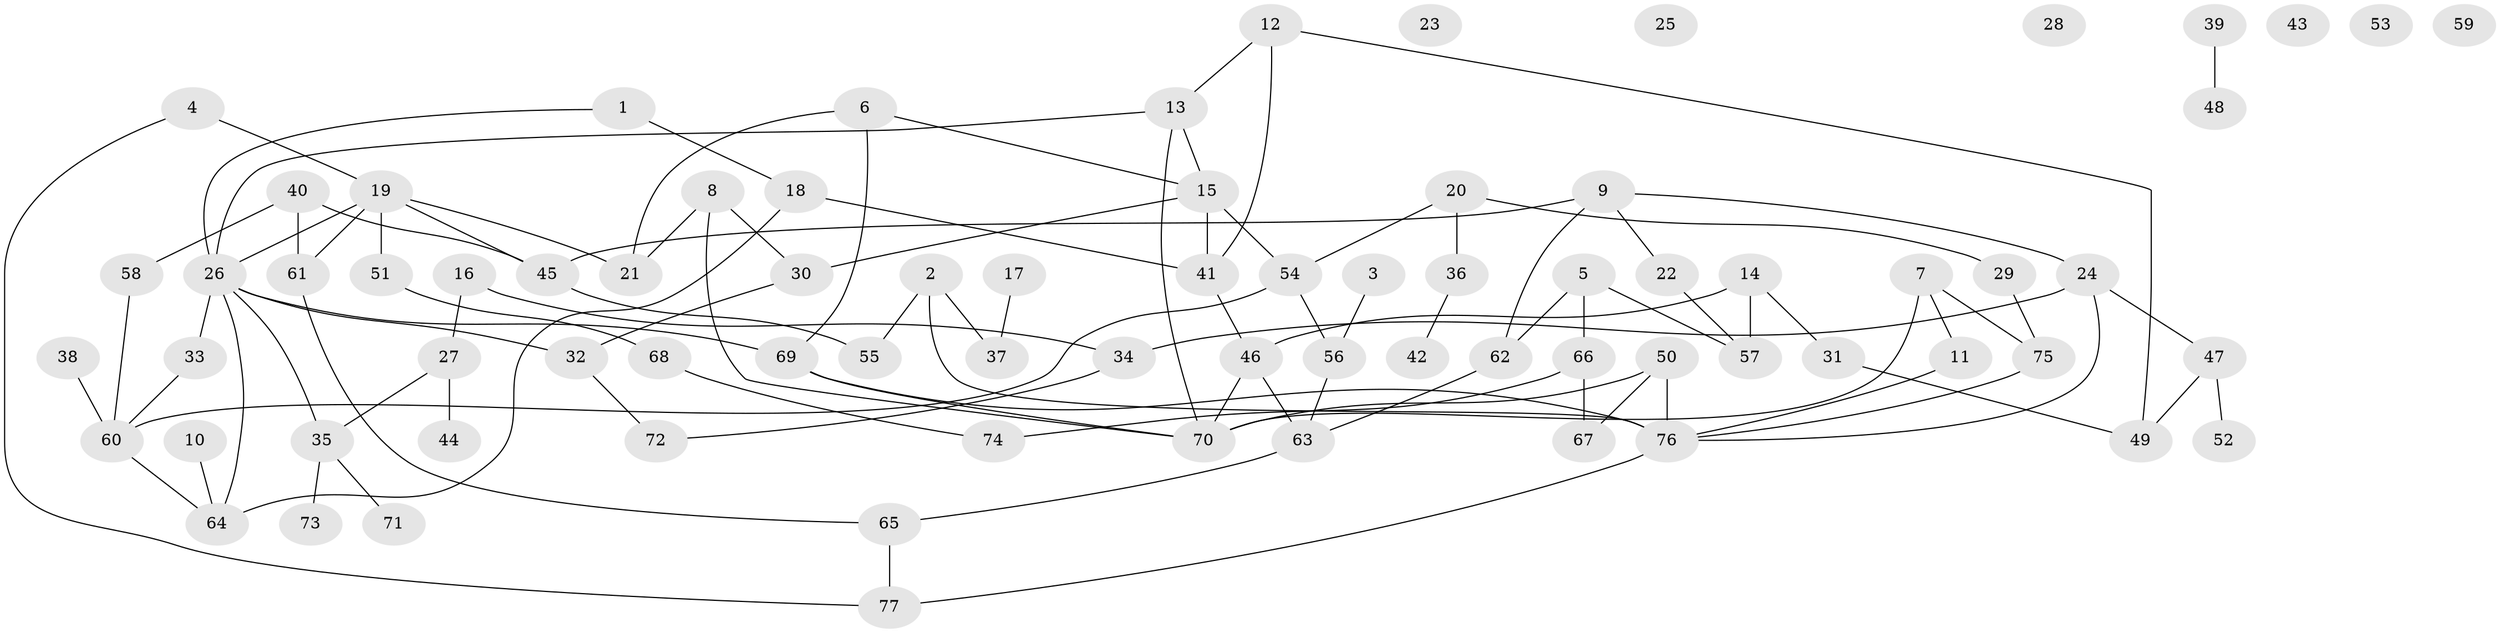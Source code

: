// Generated by graph-tools (version 1.1) at 2025/40/03/09/25 04:40:34]
// undirected, 77 vertices, 102 edges
graph export_dot {
graph [start="1"]
  node [color=gray90,style=filled];
  1;
  2;
  3;
  4;
  5;
  6;
  7;
  8;
  9;
  10;
  11;
  12;
  13;
  14;
  15;
  16;
  17;
  18;
  19;
  20;
  21;
  22;
  23;
  24;
  25;
  26;
  27;
  28;
  29;
  30;
  31;
  32;
  33;
  34;
  35;
  36;
  37;
  38;
  39;
  40;
  41;
  42;
  43;
  44;
  45;
  46;
  47;
  48;
  49;
  50;
  51;
  52;
  53;
  54;
  55;
  56;
  57;
  58;
  59;
  60;
  61;
  62;
  63;
  64;
  65;
  66;
  67;
  68;
  69;
  70;
  71;
  72;
  73;
  74;
  75;
  76;
  77;
  1 -- 18;
  1 -- 26;
  2 -- 37;
  2 -- 55;
  2 -- 76;
  3 -- 56;
  4 -- 19;
  4 -- 77;
  5 -- 57;
  5 -- 62;
  5 -- 66;
  6 -- 15;
  6 -- 21;
  6 -- 69;
  7 -- 11;
  7 -- 70;
  7 -- 75;
  8 -- 21;
  8 -- 30;
  8 -- 70;
  9 -- 22;
  9 -- 24;
  9 -- 45;
  9 -- 62;
  10 -- 64;
  11 -- 76;
  12 -- 13;
  12 -- 41;
  12 -- 49;
  13 -- 15;
  13 -- 26;
  13 -- 70;
  14 -- 31;
  14 -- 46;
  14 -- 57;
  15 -- 30;
  15 -- 41;
  15 -- 54;
  16 -- 27;
  16 -- 34;
  17 -- 37;
  18 -- 41;
  18 -- 64;
  19 -- 21;
  19 -- 26;
  19 -- 45;
  19 -- 51;
  19 -- 61;
  20 -- 29;
  20 -- 36;
  20 -- 54;
  22 -- 57;
  24 -- 34;
  24 -- 47;
  24 -- 76;
  26 -- 32;
  26 -- 33;
  26 -- 35;
  26 -- 64;
  26 -- 69;
  27 -- 35;
  27 -- 44;
  29 -- 75;
  30 -- 32;
  31 -- 49;
  32 -- 72;
  33 -- 60;
  34 -- 72;
  35 -- 71;
  35 -- 73;
  36 -- 42;
  38 -- 60;
  39 -- 48;
  40 -- 45;
  40 -- 58;
  40 -- 61;
  41 -- 46;
  45 -- 55;
  46 -- 63;
  46 -- 70;
  47 -- 49;
  47 -- 52;
  50 -- 67;
  50 -- 70;
  50 -- 76;
  51 -- 68;
  54 -- 56;
  54 -- 60;
  56 -- 63;
  58 -- 60;
  60 -- 64;
  61 -- 65;
  62 -- 63;
  63 -- 65;
  65 -- 77;
  66 -- 67;
  66 -- 74;
  68 -- 74;
  69 -- 70;
  69 -- 76;
  75 -- 76;
  76 -- 77;
}
